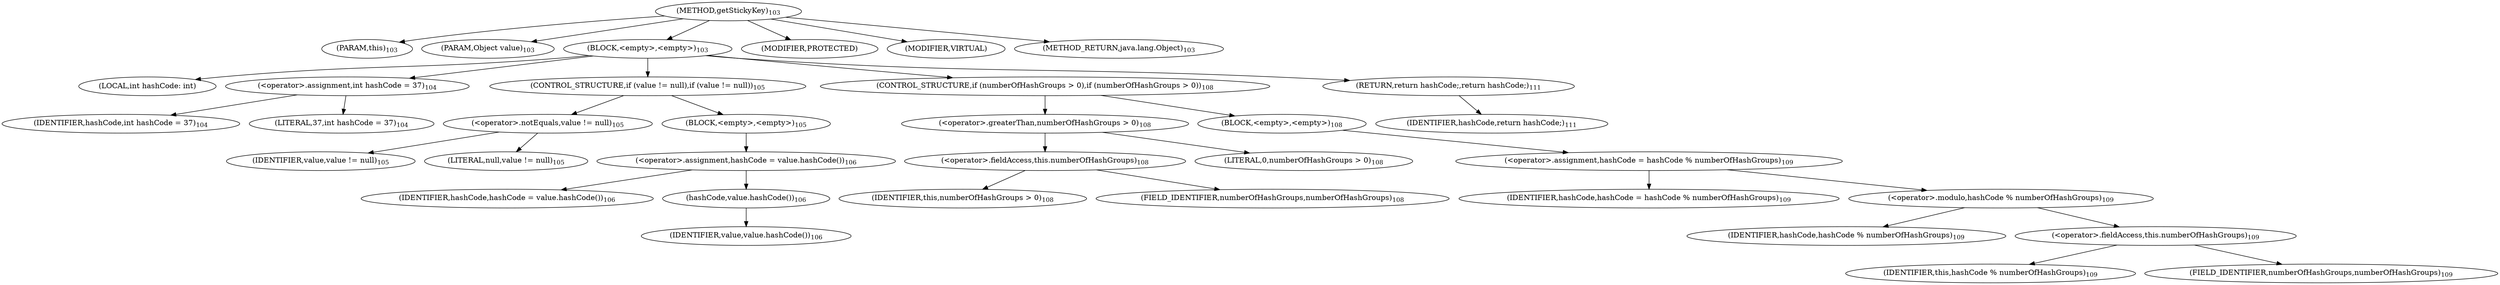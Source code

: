 digraph "getStickyKey" {  
"190" [label = <(METHOD,getStickyKey)<SUB>103</SUB>> ]
"191" [label = <(PARAM,this)<SUB>103</SUB>> ]
"192" [label = <(PARAM,Object value)<SUB>103</SUB>> ]
"193" [label = <(BLOCK,&lt;empty&gt;,&lt;empty&gt;)<SUB>103</SUB>> ]
"194" [label = <(LOCAL,int hashCode: int)> ]
"195" [label = <(&lt;operator&gt;.assignment,int hashCode = 37)<SUB>104</SUB>> ]
"196" [label = <(IDENTIFIER,hashCode,int hashCode = 37)<SUB>104</SUB>> ]
"197" [label = <(LITERAL,37,int hashCode = 37)<SUB>104</SUB>> ]
"198" [label = <(CONTROL_STRUCTURE,if (value != null),if (value != null))<SUB>105</SUB>> ]
"199" [label = <(&lt;operator&gt;.notEquals,value != null)<SUB>105</SUB>> ]
"200" [label = <(IDENTIFIER,value,value != null)<SUB>105</SUB>> ]
"201" [label = <(LITERAL,null,value != null)<SUB>105</SUB>> ]
"202" [label = <(BLOCK,&lt;empty&gt;,&lt;empty&gt;)<SUB>105</SUB>> ]
"203" [label = <(&lt;operator&gt;.assignment,hashCode = value.hashCode())<SUB>106</SUB>> ]
"204" [label = <(IDENTIFIER,hashCode,hashCode = value.hashCode())<SUB>106</SUB>> ]
"205" [label = <(hashCode,value.hashCode())<SUB>106</SUB>> ]
"206" [label = <(IDENTIFIER,value,value.hashCode())<SUB>106</SUB>> ]
"207" [label = <(CONTROL_STRUCTURE,if (numberOfHashGroups &gt; 0),if (numberOfHashGroups &gt; 0))<SUB>108</SUB>> ]
"208" [label = <(&lt;operator&gt;.greaterThan,numberOfHashGroups &gt; 0)<SUB>108</SUB>> ]
"209" [label = <(&lt;operator&gt;.fieldAccess,this.numberOfHashGroups)<SUB>108</SUB>> ]
"210" [label = <(IDENTIFIER,this,numberOfHashGroups &gt; 0)<SUB>108</SUB>> ]
"211" [label = <(FIELD_IDENTIFIER,numberOfHashGroups,numberOfHashGroups)<SUB>108</SUB>> ]
"212" [label = <(LITERAL,0,numberOfHashGroups &gt; 0)<SUB>108</SUB>> ]
"213" [label = <(BLOCK,&lt;empty&gt;,&lt;empty&gt;)<SUB>108</SUB>> ]
"214" [label = <(&lt;operator&gt;.assignment,hashCode = hashCode % numberOfHashGroups)<SUB>109</SUB>> ]
"215" [label = <(IDENTIFIER,hashCode,hashCode = hashCode % numberOfHashGroups)<SUB>109</SUB>> ]
"216" [label = <(&lt;operator&gt;.modulo,hashCode % numberOfHashGroups)<SUB>109</SUB>> ]
"217" [label = <(IDENTIFIER,hashCode,hashCode % numberOfHashGroups)<SUB>109</SUB>> ]
"218" [label = <(&lt;operator&gt;.fieldAccess,this.numberOfHashGroups)<SUB>109</SUB>> ]
"219" [label = <(IDENTIFIER,this,hashCode % numberOfHashGroups)<SUB>109</SUB>> ]
"220" [label = <(FIELD_IDENTIFIER,numberOfHashGroups,numberOfHashGroups)<SUB>109</SUB>> ]
"221" [label = <(RETURN,return hashCode;,return hashCode;)<SUB>111</SUB>> ]
"222" [label = <(IDENTIFIER,hashCode,return hashCode;)<SUB>111</SUB>> ]
"223" [label = <(MODIFIER,PROTECTED)> ]
"224" [label = <(MODIFIER,VIRTUAL)> ]
"225" [label = <(METHOD_RETURN,java.lang.Object)<SUB>103</SUB>> ]
  "190" -> "191" 
  "190" -> "192" 
  "190" -> "193" 
  "190" -> "223" 
  "190" -> "224" 
  "190" -> "225" 
  "193" -> "194" 
  "193" -> "195" 
  "193" -> "198" 
  "193" -> "207" 
  "193" -> "221" 
  "195" -> "196" 
  "195" -> "197" 
  "198" -> "199" 
  "198" -> "202" 
  "199" -> "200" 
  "199" -> "201" 
  "202" -> "203" 
  "203" -> "204" 
  "203" -> "205" 
  "205" -> "206" 
  "207" -> "208" 
  "207" -> "213" 
  "208" -> "209" 
  "208" -> "212" 
  "209" -> "210" 
  "209" -> "211" 
  "213" -> "214" 
  "214" -> "215" 
  "214" -> "216" 
  "216" -> "217" 
  "216" -> "218" 
  "218" -> "219" 
  "218" -> "220" 
  "221" -> "222" 
}
